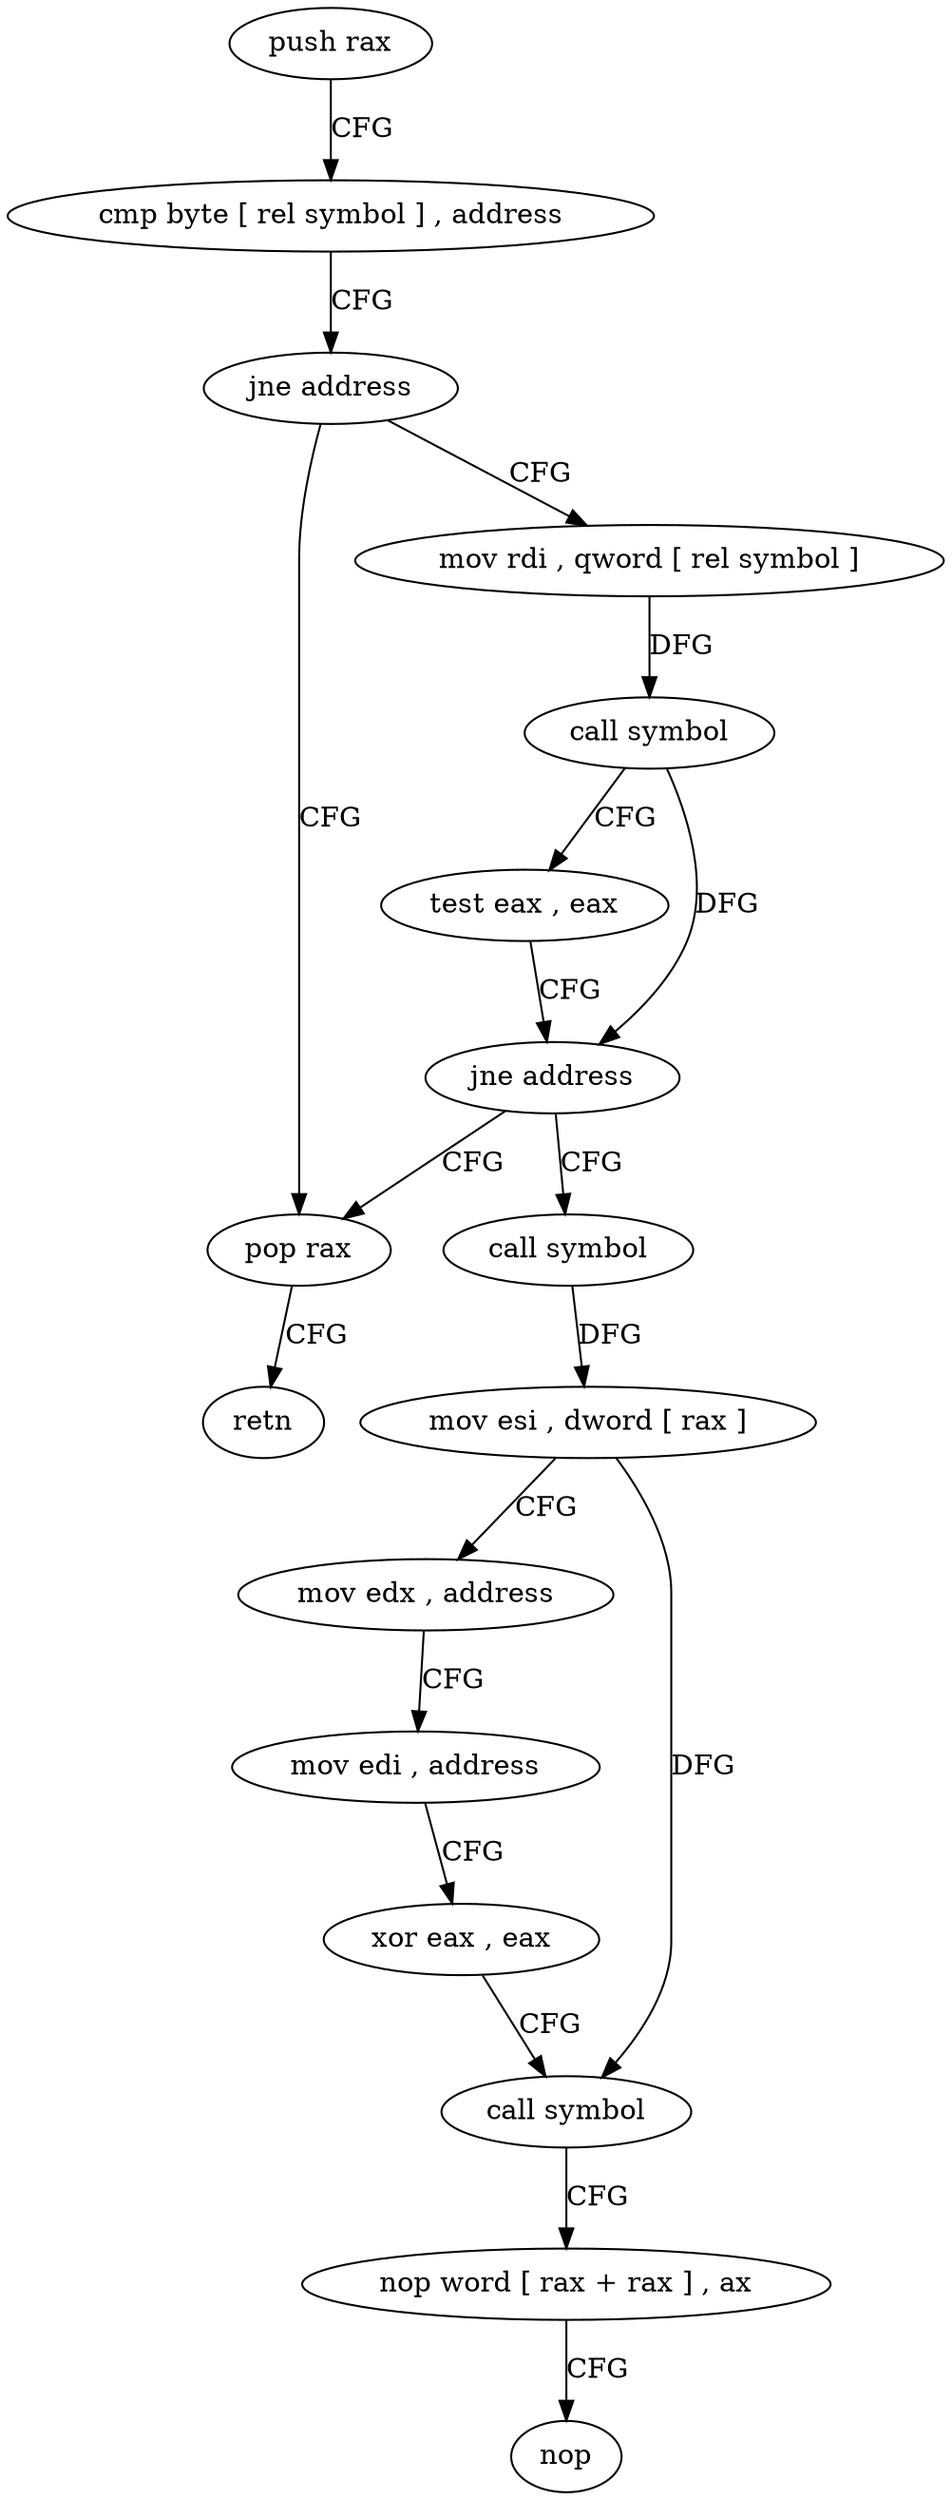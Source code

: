 digraph "func" {
"4203136" [label = "push rax" ]
"4203137" [label = "cmp byte [ rel symbol ] , address" ]
"4203144" [label = "jne address" ]
"4203162" [label = "pop rax" ]
"4203146" [label = "mov rdi , qword [ rel symbol ]" ]
"4203163" [label = "retn" ]
"4203153" [label = "call symbol" ]
"4203158" [label = "test eax , eax" ]
"4203160" [label = "jne address" ]
"4203164" [label = "call symbol" ]
"4203169" [label = "mov esi , dword [ rax ]" ]
"4203171" [label = "mov edx , address" ]
"4203176" [label = "mov edi , address" ]
"4203181" [label = "xor eax , eax" ]
"4203183" [label = "call symbol" ]
"4203188" [label = "nop word [ rax + rax ] , ax" ]
"4203198" [label = "nop" ]
"4203136" -> "4203137" [ label = "CFG" ]
"4203137" -> "4203144" [ label = "CFG" ]
"4203144" -> "4203162" [ label = "CFG" ]
"4203144" -> "4203146" [ label = "CFG" ]
"4203162" -> "4203163" [ label = "CFG" ]
"4203146" -> "4203153" [ label = "DFG" ]
"4203153" -> "4203158" [ label = "CFG" ]
"4203153" -> "4203160" [ label = "DFG" ]
"4203158" -> "4203160" [ label = "CFG" ]
"4203160" -> "4203164" [ label = "CFG" ]
"4203160" -> "4203162" [ label = "CFG" ]
"4203164" -> "4203169" [ label = "DFG" ]
"4203169" -> "4203171" [ label = "CFG" ]
"4203169" -> "4203183" [ label = "DFG" ]
"4203171" -> "4203176" [ label = "CFG" ]
"4203176" -> "4203181" [ label = "CFG" ]
"4203181" -> "4203183" [ label = "CFG" ]
"4203183" -> "4203188" [ label = "CFG" ]
"4203188" -> "4203198" [ label = "CFG" ]
}
